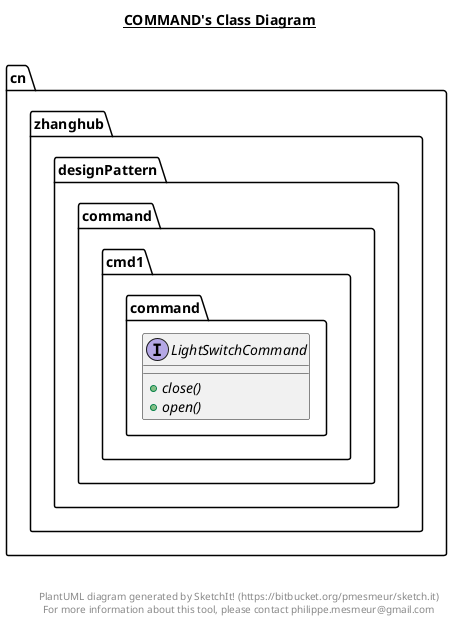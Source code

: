 @startuml

title __COMMAND's Class Diagram__\n

  namespace cn.zhanghub.designPattern.command.cmd1.command {
    interface cn.zhanghub.designPattern.command.cmd1.command.LightSwitchCommand {
        {abstract} + close()
        {abstract} + open()
    }
  }
  



right footer


PlantUML diagram generated by SketchIt! (https://bitbucket.org/pmesmeur/sketch.it)
For more information about this tool, please contact philippe.mesmeur@gmail.com
endfooter

@enduml
